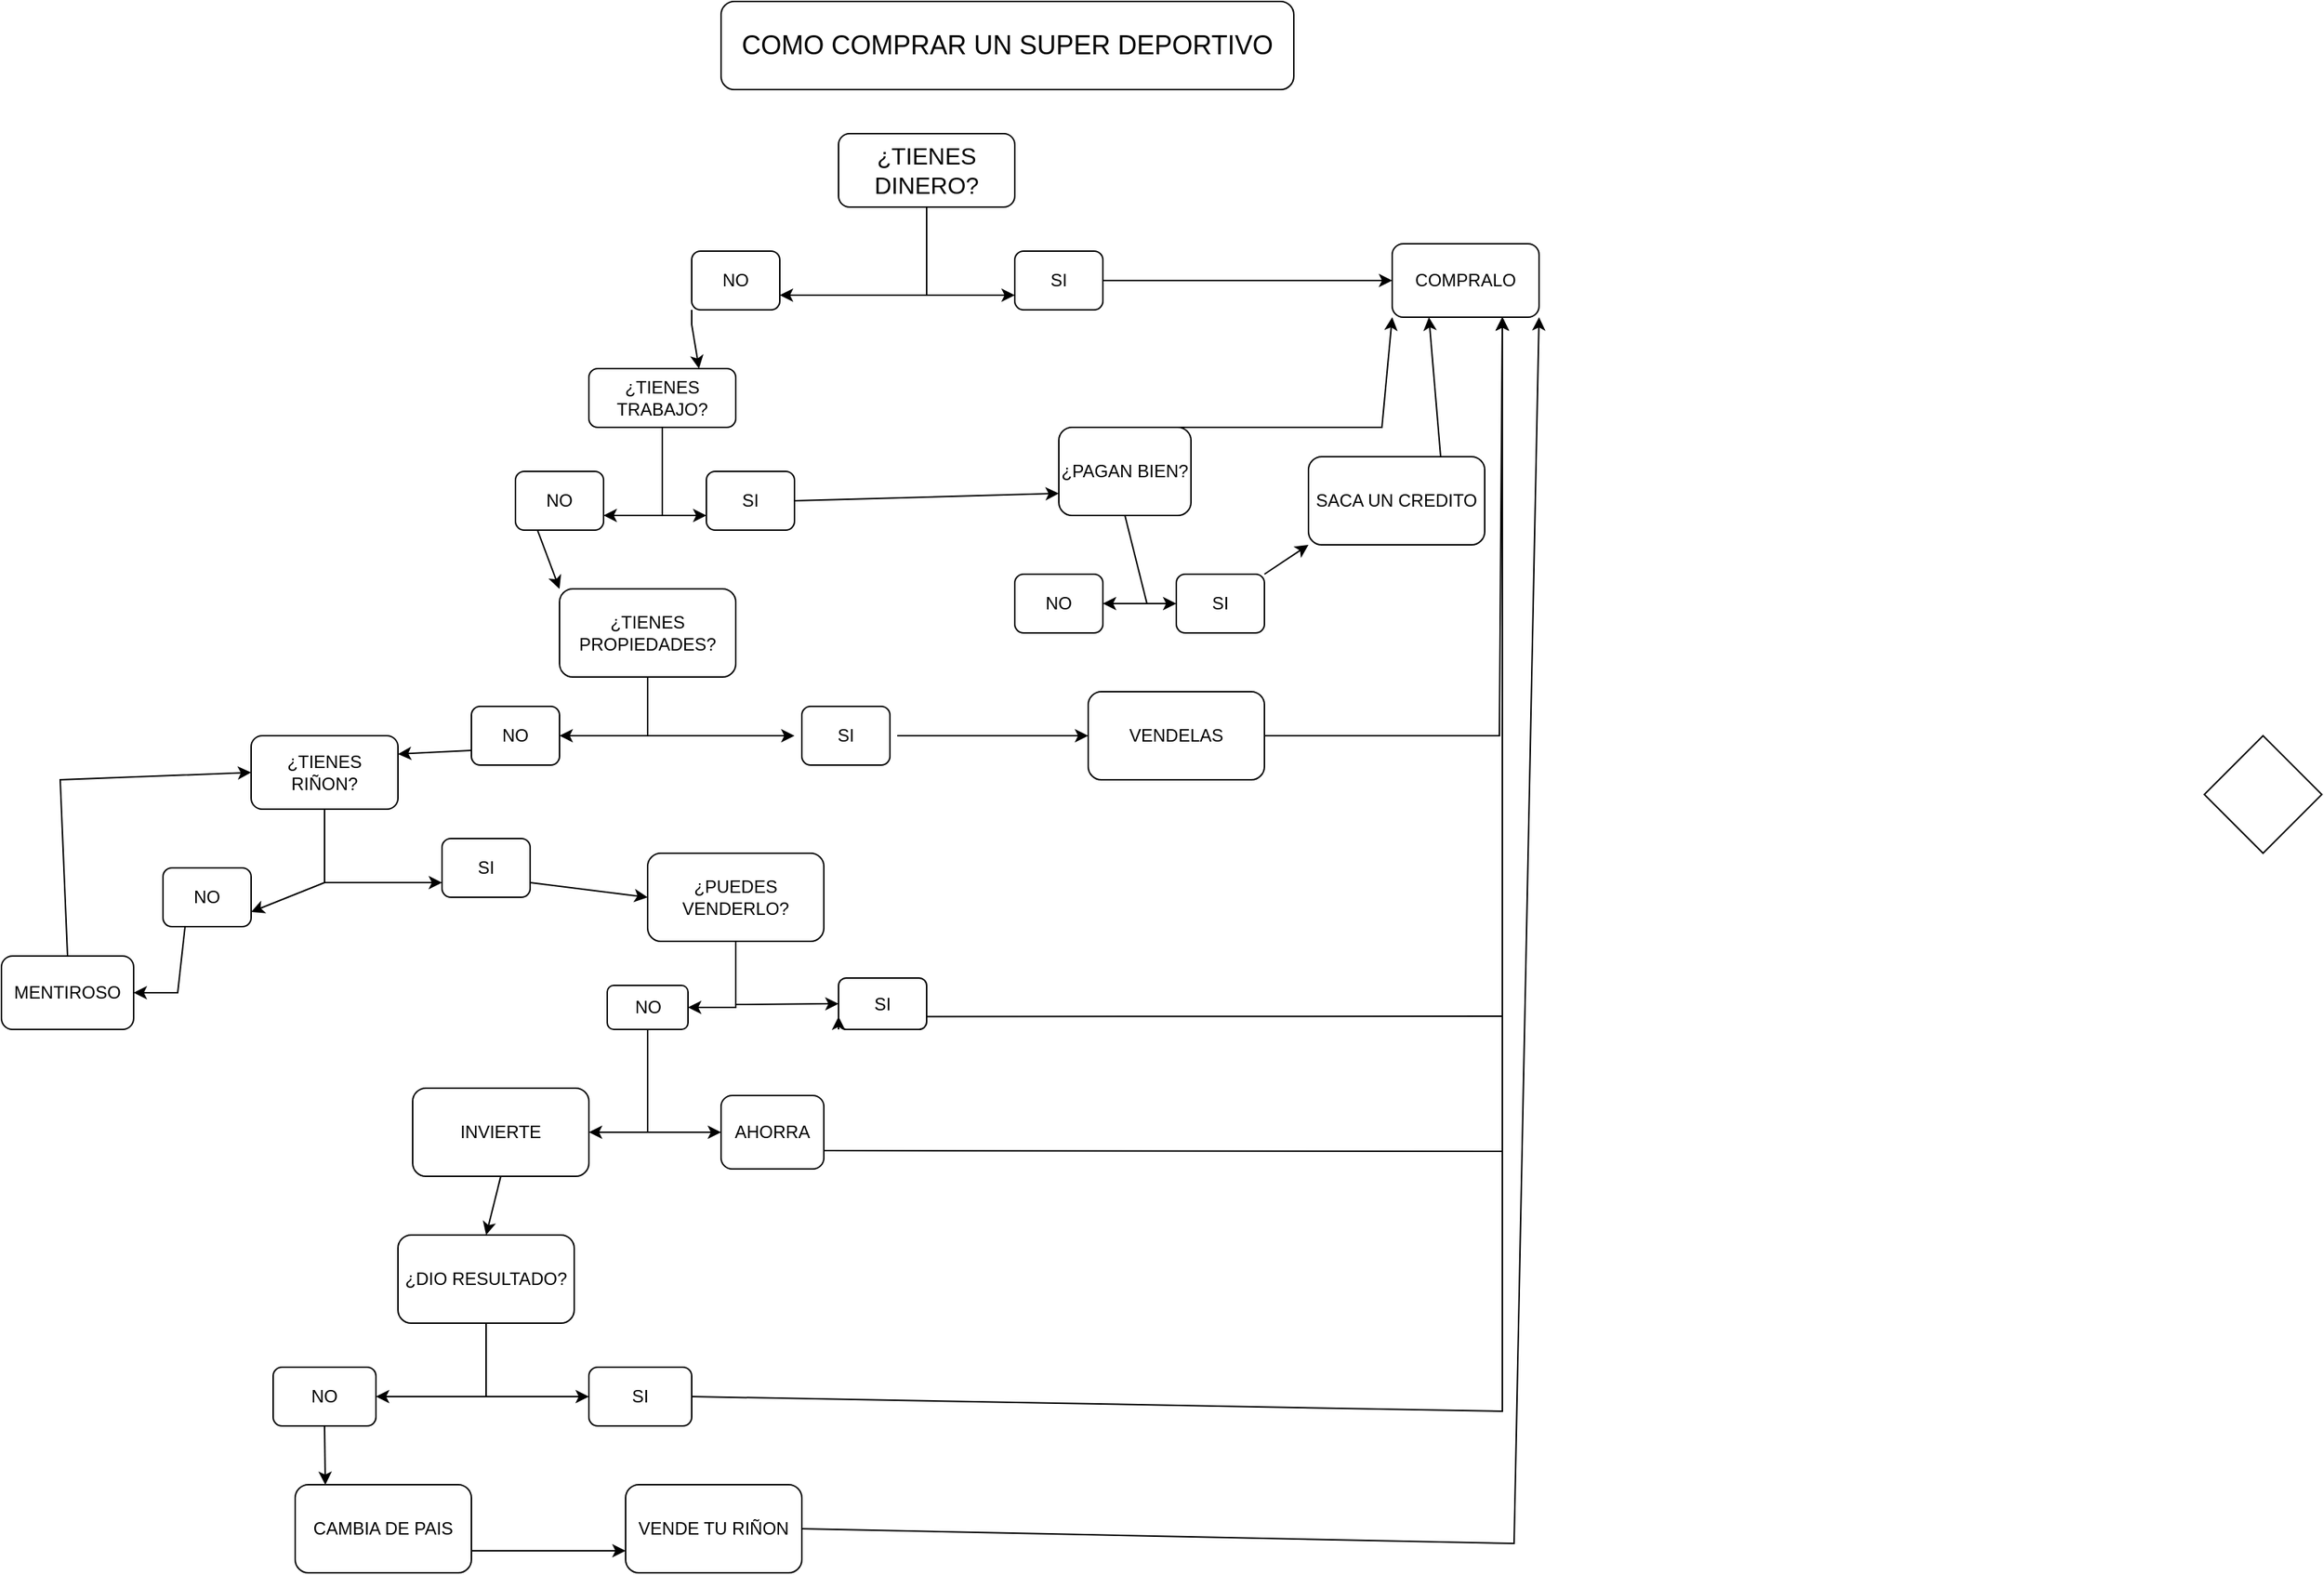 <mxfile version="24.7.17">
  <diagram name="Página-1" id="bx0lxy9evC_cpunOs-Vn">
    <mxGraphModel dx="3910" dy="2319" grid="1" gridSize="10" guides="1" tooltips="1" connect="1" arrows="1" fold="1" page="1" pageScale="1" pageWidth="827" pageHeight="1169" math="0" shadow="0">
      <root>
        <mxCell id="0" />
        <mxCell id="1" parent="0" />
        <mxCell id="TBS7EAhIqmJLn43qsNpC-21" style="edgeStyle=orthogonalEdgeStyle;rounded=0;orthogonalLoop=1;jettySize=auto;html=1;exitX=0.5;exitY=1;exitDx=0;exitDy=0;entryX=0;entryY=0.75;entryDx=0;entryDy=0;" edge="1" parent="1" source="TBS7EAhIqmJLn43qsNpC-1" target="TBS7EAhIqmJLn43qsNpC-3">
          <mxGeometry relative="1" as="geometry">
            <mxPoint x="410.368" y="120" as="targetPoint" />
            <Array as="points">
              <mxPoint x="410" y="120" />
            </Array>
          </mxGeometry>
        </mxCell>
        <mxCell id="TBS7EAhIqmJLn43qsNpC-1" value="&lt;font size=&quot;3&quot;&gt;¿TIENES DINERO?&lt;/font&gt;" style="rounded=1;whiteSpace=wrap;html=1;" vertex="1" parent="1">
          <mxGeometry x="350" y="10" width="120" height="50" as="geometry" />
        </mxCell>
        <mxCell id="TBS7EAhIqmJLn43qsNpC-2" value="NO" style="rounded=1;whiteSpace=wrap;html=1;" vertex="1" parent="1">
          <mxGeometry x="250" y="90" width="60" height="40" as="geometry" />
        </mxCell>
        <mxCell id="TBS7EAhIqmJLn43qsNpC-3" value="SI" style="rounded=1;whiteSpace=wrap;html=1;" vertex="1" parent="1">
          <mxGeometry x="470" y="90" width="60" height="40" as="geometry" />
        </mxCell>
        <mxCell id="TBS7EAhIqmJLn43qsNpC-4" value="COMPRALO" style="rounded=1;whiteSpace=wrap;html=1;" vertex="1" parent="1">
          <mxGeometry x="727" y="85" width="100" height="50" as="geometry" />
        </mxCell>
        <mxCell id="TBS7EAhIqmJLn43qsNpC-5" value="¿TIENES TRABAJO?" style="rounded=1;whiteSpace=wrap;html=1;" vertex="1" parent="1">
          <mxGeometry x="180" y="170" width="100" height="40" as="geometry" />
        </mxCell>
        <mxCell id="TBS7EAhIqmJLn43qsNpC-6" value="NO" style="rounded=1;whiteSpace=wrap;html=1;" vertex="1" parent="1">
          <mxGeometry x="130" y="240" width="60" height="40" as="geometry" />
        </mxCell>
        <mxCell id="TBS7EAhIqmJLn43qsNpC-7" value="SI" style="rounded=1;whiteSpace=wrap;html=1;" vertex="1" parent="1">
          <mxGeometry x="260" y="240" width="60" height="40" as="geometry" />
        </mxCell>
        <mxCell id="TBS7EAhIqmJLn43qsNpC-8" value="¿PAGAN BIEN?" style="rounded=1;whiteSpace=wrap;html=1;" vertex="1" parent="1">
          <mxGeometry x="500" y="210" width="90" height="60" as="geometry" />
        </mxCell>
        <mxCell id="TBS7EAhIqmJLn43qsNpC-9" value="SACA UN CREDITO" style="rounded=1;whiteSpace=wrap;html=1;" vertex="1" parent="1">
          <mxGeometry x="670" y="230" width="120" height="60" as="geometry" />
        </mxCell>
        <mxCell id="TBS7EAhIqmJLn43qsNpC-10" value="SI" style="rounded=1;whiteSpace=wrap;html=1;" vertex="1" parent="1">
          <mxGeometry x="580" y="310" width="60" height="40" as="geometry" />
        </mxCell>
        <mxCell id="TBS7EAhIqmJLn43qsNpC-11" value="NO" style="rounded=1;whiteSpace=wrap;html=1;" vertex="1" parent="1">
          <mxGeometry x="470" y="310" width="60" height="40" as="geometry" />
        </mxCell>
        <mxCell id="TBS7EAhIqmJLn43qsNpC-12" value="¿TIENES PROPIEDADES?" style="rounded=1;whiteSpace=wrap;html=1;" vertex="1" parent="1">
          <mxGeometry x="160" y="320" width="120" height="60" as="geometry" />
        </mxCell>
        <mxCell id="TBS7EAhIqmJLn43qsNpC-13" value="NO" style="rounded=1;whiteSpace=wrap;html=1;" vertex="1" parent="1">
          <mxGeometry x="100" y="400" width="60" height="40" as="geometry" />
        </mxCell>
        <mxCell id="TBS7EAhIqmJLn43qsNpC-14" value="SI" style="rounded=1;whiteSpace=wrap;html=1;" vertex="1" parent="1">
          <mxGeometry x="325" y="400" width="60" height="40" as="geometry" />
        </mxCell>
        <mxCell id="TBS7EAhIqmJLn43qsNpC-15" value="VENDELAS" style="rounded=1;whiteSpace=wrap;html=1;" vertex="1" parent="1">
          <mxGeometry x="520" y="390" width="120" height="60" as="geometry" />
        </mxCell>
        <mxCell id="TBS7EAhIqmJLn43qsNpC-16" value="¿TIENES RIÑON?" style="rounded=1;whiteSpace=wrap;html=1;" vertex="1" parent="1">
          <mxGeometry x="-50" y="420" width="100" height="50" as="geometry" />
        </mxCell>
        <mxCell id="TBS7EAhIqmJLn43qsNpC-17" value="SI" style="rounded=1;whiteSpace=wrap;html=1;" vertex="1" parent="1">
          <mxGeometry x="80" y="490" width="60" height="40" as="geometry" />
        </mxCell>
        <mxCell id="TBS7EAhIqmJLn43qsNpC-18" value="NO" style="rounded=1;whiteSpace=wrap;html=1;" vertex="1" parent="1">
          <mxGeometry x="-110" y="510" width="60" height="40" as="geometry" />
        </mxCell>
        <mxCell id="TBS7EAhIqmJLn43qsNpC-19" value="MENTIROSO" style="rounded=1;whiteSpace=wrap;html=1;" vertex="1" parent="1">
          <mxGeometry x="-220" y="570" width="90" height="50" as="geometry" />
        </mxCell>
        <mxCell id="TBS7EAhIqmJLn43qsNpC-26" value="¿PUEDES VENDERLO?" style="rounded=1;whiteSpace=wrap;html=1;" vertex="1" parent="1">
          <mxGeometry x="220" y="500" width="120" height="60" as="geometry" />
        </mxCell>
        <mxCell id="TBS7EAhIqmJLn43qsNpC-27" value="SI" style="rounded=1;whiteSpace=wrap;html=1;" vertex="1" parent="1">
          <mxGeometry x="350" y="585" width="60" height="35" as="geometry" />
        </mxCell>
        <mxCell id="TBS7EAhIqmJLn43qsNpC-28" value="NO" style="rounded=1;whiteSpace=wrap;html=1;" vertex="1" parent="1">
          <mxGeometry x="192.5" y="590" width="55" height="30" as="geometry" />
        </mxCell>
        <mxCell id="TBS7EAhIqmJLn43qsNpC-29" style="edgeStyle=orthogonalEdgeStyle;rounded=0;orthogonalLoop=1;jettySize=auto;html=1;exitX=0;exitY=1;exitDx=0;exitDy=0;entryX=0;entryY=0.75;entryDx=0;entryDy=0;" edge="1" parent="1" source="TBS7EAhIqmJLn43qsNpC-27" target="TBS7EAhIqmJLn43qsNpC-27">
          <mxGeometry relative="1" as="geometry" />
        </mxCell>
        <mxCell id="TBS7EAhIqmJLn43qsNpC-30" value="AHORRA" style="rounded=1;whiteSpace=wrap;html=1;" vertex="1" parent="1">
          <mxGeometry x="270" y="665" width="70" height="50" as="geometry" />
        </mxCell>
        <mxCell id="TBS7EAhIqmJLn43qsNpC-31" value="INVIERTE" style="rounded=1;whiteSpace=wrap;html=1;" vertex="1" parent="1">
          <mxGeometry x="60" y="660" width="120" height="60" as="geometry" />
        </mxCell>
        <mxCell id="TBS7EAhIqmJLn43qsNpC-33" value="¿DIO RESULTADO?" style="rounded=1;whiteSpace=wrap;html=1;" vertex="1" parent="1">
          <mxGeometry x="50" y="760" width="120" height="60" as="geometry" />
        </mxCell>
        <mxCell id="TBS7EAhIqmJLn43qsNpC-34" value="SI" style="rounded=1;whiteSpace=wrap;html=1;" vertex="1" parent="1">
          <mxGeometry x="180" y="850" width="70" height="40" as="geometry" />
        </mxCell>
        <mxCell id="TBS7EAhIqmJLn43qsNpC-35" value="NO" style="rounded=1;whiteSpace=wrap;html=1;" vertex="1" parent="1">
          <mxGeometry x="-35" y="850" width="70" height="40" as="geometry" />
        </mxCell>
        <mxCell id="TBS7EAhIqmJLn43qsNpC-36" value="CAMBIA DE PAIS" style="rounded=1;whiteSpace=wrap;html=1;" vertex="1" parent="1">
          <mxGeometry x="-20" y="930" width="120" height="60" as="geometry" />
        </mxCell>
        <mxCell id="TBS7EAhIqmJLn43qsNpC-37" value="VENDE TU RIÑON" style="rounded=1;whiteSpace=wrap;html=1;" vertex="1" parent="1">
          <mxGeometry x="205" y="930" width="120" height="60" as="geometry" />
        </mxCell>
        <mxCell id="TBS7EAhIqmJLn43qsNpC-40" value="" style="endArrow=classic;html=1;rounded=0;entryX=1;entryY=0.75;entryDx=0;entryDy=0;" edge="1" parent="1" target="TBS7EAhIqmJLn43qsNpC-2">
          <mxGeometry width="50" height="50" relative="1" as="geometry">
            <mxPoint x="410" y="120" as="sourcePoint" />
            <mxPoint x="470" y="240" as="targetPoint" />
          </mxGeometry>
        </mxCell>
        <mxCell id="TBS7EAhIqmJLn43qsNpC-41" value="" style="endArrow=classic;html=1;rounded=0;exitX=0.5;exitY=1;exitDx=0;exitDy=0;entryX=1;entryY=0.5;entryDx=0;entryDy=0;" edge="1" parent="1" source="TBS7EAhIqmJLn43qsNpC-12" target="TBS7EAhIqmJLn43qsNpC-13">
          <mxGeometry width="50" height="50" relative="1" as="geometry">
            <mxPoint x="420" y="290" as="sourcePoint" />
            <mxPoint x="220" y="430" as="targetPoint" />
            <Array as="points">
              <mxPoint x="220" y="420" />
            </Array>
          </mxGeometry>
        </mxCell>
        <mxCell id="TBS7EAhIqmJLn43qsNpC-42" value="" style="endArrow=classic;html=1;rounded=0;exitX=0.25;exitY=1;exitDx=0;exitDy=0;entryX=0;entryY=0;entryDx=0;entryDy=0;" edge="1" parent="1" source="TBS7EAhIqmJLn43qsNpC-6" target="TBS7EAhIqmJLn43qsNpC-12">
          <mxGeometry width="50" height="50" relative="1" as="geometry">
            <mxPoint x="420" y="290" as="sourcePoint" />
            <mxPoint x="470" y="240" as="targetPoint" />
          </mxGeometry>
        </mxCell>
        <mxCell id="TBS7EAhIqmJLn43qsNpC-43" value="" style="endArrow=classic;html=1;rounded=0;exitX=0.75;exitY=0;exitDx=0;exitDy=0;entryX=0;entryY=1;entryDx=0;entryDy=0;" edge="1" parent="1" source="TBS7EAhIqmJLn43qsNpC-8" target="TBS7EAhIqmJLn43qsNpC-4">
          <mxGeometry width="50" height="50" relative="1" as="geometry">
            <mxPoint x="420" y="290" as="sourcePoint" />
            <mxPoint x="470" y="240" as="targetPoint" />
            <Array as="points">
              <mxPoint x="720" y="210" />
            </Array>
          </mxGeometry>
        </mxCell>
        <mxCell id="TBS7EAhIqmJLn43qsNpC-44" value="" style="endArrow=classic;html=1;rounded=0;exitX=1;exitY=0.5;exitDx=0;exitDy=0;entryX=0;entryY=0.75;entryDx=0;entryDy=0;" edge="1" parent="1" source="TBS7EAhIqmJLn43qsNpC-7" target="TBS7EAhIqmJLn43qsNpC-8">
          <mxGeometry width="50" height="50" relative="1" as="geometry">
            <mxPoint x="420" y="290" as="sourcePoint" />
            <mxPoint x="470" y="240" as="targetPoint" />
          </mxGeometry>
        </mxCell>
        <mxCell id="TBS7EAhIqmJLn43qsNpC-45" value="" style="endArrow=classic;html=1;rounded=0;entryX=1;entryY=0.75;entryDx=0;entryDy=0;" edge="1" parent="1" target="TBS7EAhIqmJLn43qsNpC-6">
          <mxGeometry width="50" height="50" relative="1" as="geometry">
            <mxPoint x="230" y="270" as="sourcePoint" />
            <mxPoint x="470" y="240" as="targetPoint" />
          </mxGeometry>
        </mxCell>
        <mxCell id="TBS7EAhIqmJLn43qsNpC-46" value="" style="endArrow=classic;html=1;rounded=0;exitX=0.5;exitY=1;exitDx=0;exitDy=0;entryX=0;entryY=0.75;entryDx=0;entryDy=0;" edge="1" parent="1" source="TBS7EAhIqmJLn43qsNpC-5" target="TBS7EAhIqmJLn43qsNpC-7">
          <mxGeometry width="50" height="50" relative="1" as="geometry">
            <mxPoint x="420" y="290" as="sourcePoint" />
            <mxPoint x="470" y="240" as="targetPoint" />
            <Array as="points">
              <mxPoint x="230" y="270" />
            </Array>
          </mxGeometry>
        </mxCell>
        <mxCell id="TBS7EAhIqmJLn43qsNpC-47" value="" style="endArrow=classic;html=1;rounded=0;exitX=0;exitY=1;exitDx=0;exitDy=0;entryX=0.75;entryY=0;entryDx=0;entryDy=0;" edge="1" parent="1" source="TBS7EAhIqmJLn43qsNpC-2" target="TBS7EAhIqmJLn43qsNpC-5">
          <mxGeometry width="50" height="50" relative="1" as="geometry">
            <mxPoint x="420" y="290" as="sourcePoint" />
            <mxPoint x="470" y="240" as="targetPoint" />
            <Array as="points">
              <mxPoint x="250" y="140" />
            </Array>
          </mxGeometry>
        </mxCell>
        <mxCell id="TBS7EAhIqmJLn43qsNpC-48" value="" style="endArrow=classic;html=1;rounded=0;exitX=1;exitY=0.5;exitDx=0;exitDy=0;entryX=0;entryY=0.5;entryDx=0;entryDy=0;" edge="1" parent="1" source="TBS7EAhIqmJLn43qsNpC-3" target="TBS7EAhIqmJLn43qsNpC-4">
          <mxGeometry width="50" height="50" relative="1" as="geometry">
            <mxPoint x="420" y="290" as="sourcePoint" />
            <mxPoint x="470" y="240" as="targetPoint" />
          </mxGeometry>
        </mxCell>
        <mxCell id="TBS7EAhIqmJLn43qsNpC-49" value="" style="endArrow=classic;html=1;rounded=0;exitX=1;exitY=0.5;exitDx=0;exitDy=0;entryX=0.75;entryY=1;entryDx=0;entryDy=0;" edge="1" parent="1" source="TBS7EAhIqmJLn43qsNpC-15" target="TBS7EAhIqmJLn43qsNpC-4">
          <mxGeometry width="50" height="50" relative="1" as="geometry">
            <mxPoint x="420" y="470" as="sourcePoint" />
            <mxPoint x="470" y="420" as="targetPoint" />
            <Array as="points">
              <mxPoint x="800" y="420" />
            </Array>
          </mxGeometry>
        </mxCell>
        <mxCell id="TBS7EAhIqmJLn43qsNpC-50" value="" style="endArrow=classic;html=1;rounded=0;entryX=0;entryY=0.5;entryDx=0;entryDy=0;" edge="1" parent="1" target="TBS7EAhIqmJLn43qsNpC-15">
          <mxGeometry width="50" height="50" relative="1" as="geometry">
            <mxPoint x="390" y="420" as="sourcePoint" />
            <mxPoint x="470" y="420" as="targetPoint" />
          </mxGeometry>
        </mxCell>
        <mxCell id="TBS7EAhIqmJLn43qsNpC-51" value="" style="endArrow=classic;html=1;rounded=0;" edge="1" parent="1">
          <mxGeometry width="50" height="50" relative="1" as="geometry">
            <mxPoint x="220" y="420" as="sourcePoint" />
            <mxPoint x="320" y="420" as="targetPoint" />
          </mxGeometry>
        </mxCell>
        <mxCell id="TBS7EAhIqmJLn43qsNpC-52" value="" style="endArrow=classic;html=1;rounded=0;exitX=0.75;exitY=0;exitDx=0;exitDy=0;entryX=0.25;entryY=1;entryDx=0;entryDy=0;" edge="1" parent="1" source="TBS7EAhIqmJLn43qsNpC-9" target="TBS7EAhIqmJLn43qsNpC-4">
          <mxGeometry width="50" height="50" relative="1" as="geometry">
            <mxPoint x="420" y="470" as="sourcePoint" />
            <mxPoint x="470" y="420" as="targetPoint" />
          </mxGeometry>
        </mxCell>
        <mxCell id="TBS7EAhIqmJLn43qsNpC-53" value="" style="endArrow=classic;html=1;rounded=0;exitX=1;exitY=0;exitDx=0;exitDy=0;entryX=0;entryY=1;entryDx=0;entryDy=0;" edge="1" parent="1" source="TBS7EAhIqmJLn43qsNpC-10" target="TBS7EAhIqmJLn43qsNpC-9">
          <mxGeometry width="50" height="50" relative="1" as="geometry">
            <mxPoint x="420" y="470" as="sourcePoint" />
            <mxPoint x="470" y="420" as="targetPoint" />
          </mxGeometry>
        </mxCell>
        <mxCell id="TBS7EAhIqmJLn43qsNpC-54" value="" style="endArrow=classic;html=1;rounded=0;entryX=0;entryY=0.5;entryDx=0;entryDy=0;" edge="1" parent="1" target="TBS7EAhIqmJLn43qsNpC-10">
          <mxGeometry width="50" height="50" relative="1" as="geometry">
            <mxPoint x="560" y="330" as="sourcePoint" />
            <mxPoint x="470" y="420" as="targetPoint" />
          </mxGeometry>
        </mxCell>
        <mxCell id="TBS7EAhIqmJLn43qsNpC-55" value="" style="endArrow=classic;html=1;rounded=0;exitX=0.5;exitY=1;exitDx=0;exitDy=0;entryX=1;entryY=0.5;entryDx=0;entryDy=0;" edge="1" parent="1" source="TBS7EAhIqmJLn43qsNpC-8" target="TBS7EAhIqmJLn43qsNpC-11">
          <mxGeometry width="50" height="50" relative="1" as="geometry">
            <mxPoint x="420" y="470" as="sourcePoint" />
            <mxPoint x="470" y="420" as="targetPoint" />
            <Array as="points">
              <mxPoint x="560" y="330" />
            </Array>
          </mxGeometry>
        </mxCell>
        <mxCell id="TBS7EAhIqmJLn43qsNpC-56" value="" style="endArrow=classic;html=1;rounded=0;entryX=0;entryY=0.5;entryDx=0;entryDy=0;" edge="1" parent="1" target="TBS7EAhIqmJLn43qsNpC-30">
          <mxGeometry width="50" height="50" relative="1" as="geometry">
            <mxPoint x="220" y="690" as="sourcePoint" />
            <mxPoint x="410" y="520" as="targetPoint" />
          </mxGeometry>
        </mxCell>
        <mxCell id="TBS7EAhIqmJLn43qsNpC-57" value="" style="endArrow=classic;html=1;rounded=0;entryX=0;entryY=0.5;entryDx=0;entryDy=0;" edge="1" parent="1" target="TBS7EAhIqmJLn43qsNpC-27">
          <mxGeometry width="50" height="50" relative="1" as="geometry">
            <mxPoint x="280" y="603" as="sourcePoint" />
            <mxPoint x="410" y="520" as="targetPoint" />
          </mxGeometry>
        </mxCell>
        <mxCell id="TBS7EAhIqmJLn43qsNpC-58" value="" style="endArrow=classic;html=1;rounded=0;exitX=0.5;exitY=1;exitDx=0;exitDy=0;entryX=1;entryY=0.5;entryDx=0;entryDy=0;" edge="1" parent="1" source="TBS7EAhIqmJLn43qsNpC-26" target="TBS7EAhIqmJLn43qsNpC-28">
          <mxGeometry width="50" height="50" relative="1" as="geometry">
            <mxPoint x="360" y="570" as="sourcePoint" />
            <mxPoint x="410" y="520" as="targetPoint" />
            <Array as="points">
              <mxPoint x="280" y="605" />
            </Array>
          </mxGeometry>
        </mxCell>
        <mxCell id="TBS7EAhIqmJLn43qsNpC-59" value="" style="endArrow=classic;html=1;rounded=0;exitX=0.5;exitY=0;exitDx=0;exitDy=0;entryX=0;entryY=0.5;entryDx=0;entryDy=0;" edge="1" parent="1" source="TBS7EAhIqmJLn43qsNpC-19" target="TBS7EAhIqmJLn43qsNpC-16">
          <mxGeometry width="50" height="50" relative="1" as="geometry">
            <mxPoint x="360" y="570" as="sourcePoint" />
            <mxPoint x="410" y="520" as="targetPoint" />
            <Array as="points">
              <mxPoint x="-180" y="450" />
            </Array>
          </mxGeometry>
        </mxCell>
        <mxCell id="TBS7EAhIqmJLn43qsNpC-60" value="" style="endArrow=classic;html=1;rounded=0;exitX=0.25;exitY=1;exitDx=0;exitDy=0;entryX=1;entryY=0.5;entryDx=0;entryDy=0;" edge="1" parent="1" source="TBS7EAhIqmJLn43qsNpC-18" target="TBS7EAhIqmJLn43qsNpC-19">
          <mxGeometry width="50" height="50" relative="1" as="geometry">
            <mxPoint x="360" y="570" as="sourcePoint" />
            <mxPoint x="-220" y="595" as="targetPoint" />
            <Array as="points">
              <mxPoint x="-100" y="595" />
            </Array>
          </mxGeometry>
        </mxCell>
        <mxCell id="TBS7EAhIqmJLn43qsNpC-61" value="" style="endArrow=classic;html=1;rounded=0;exitX=1;exitY=0.75;exitDx=0;exitDy=0;entryX=0;entryY=0.5;entryDx=0;entryDy=0;" edge="1" parent="1" source="TBS7EAhIqmJLn43qsNpC-17" target="TBS7EAhIqmJLn43qsNpC-26">
          <mxGeometry width="50" height="50" relative="1" as="geometry">
            <mxPoint x="360" y="570" as="sourcePoint" />
            <mxPoint x="410" y="520" as="targetPoint" />
          </mxGeometry>
        </mxCell>
        <mxCell id="TBS7EAhIqmJLn43qsNpC-62" value="" style="endArrow=classic;html=1;rounded=0;" edge="1" parent="1">
          <mxGeometry width="50" height="50" relative="1" as="geometry">
            <mxPoint y="520" as="sourcePoint" />
            <mxPoint x="80" y="520" as="targetPoint" />
          </mxGeometry>
        </mxCell>
        <mxCell id="TBS7EAhIqmJLn43qsNpC-63" value="" style="endArrow=classic;html=1;rounded=0;exitX=0.5;exitY=1;exitDx=0;exitDy=0;entryX=1;entryY=0.75;entryDx=0;entryDy=0;" edge="1" parent="1" source="TBS7EAhIqmJLn43qsNpC-16" target="TBS7EAhIqmJLn43qsNpC-18">
          <mxGeometry width="50" height="50" relative="1" as="geometry">
            <mxPoint x="360" y="570" as="sourcePoint" />
            <mxPoint x="410" y="520" as="targetPoint" />
            <Array as="points">
              <mxPoint y="520" />
            </Array>
          </mxGeometry>
        </mxCell>
        <mxCell id="TBS7EAhIqmJLn43qsNpC-64" value="" style="endArrow=classic;html=1;rounded=0;exitX=0.5;exitY=1;exitDx=0;exitDy=0;entryX=1;entryY=0.5;entryDx=0;entryDy=0;" edge="1" parent="1" source="TBS7EAhIqmJLn43qsNpC-28" target="TBS7EAhIqmJLn43qsNpC-31">
          <mxGeometry width="50" height="50" relative="1" as="geometry">
            <mxPoint x="370" y="480" as="sourcePoint" />
            <mxPoint x="410" y="510" as="targetPoint" />
            <Array as="points">
              <mxPoint x="220" y="690" />
            </Array>
          </mxGeometry>
        </mxCell>
        <mxCell id="TBS7EAhIqmJLn43qsNpC-65" value="" style="endArrow=classic;html=1;rounded=0;exitX=0;exitY=0.75;exitDx=0;exitDy=0;entryX=1;entryY=0.25;entryDx=0;entryDy=0;" edge="1" parent="1" source="TBS7EAhIqmJLn43qsNpC-13" target="TBS7EAhIqmJLn43qsNpC-16">
          <mxGeometry width="50" height="50" relative="1" as="geometry">
            <mxPoint x="360" y="570" as="sourcePoint" />
            <mxPoint x="410" y="520" as="targetPoint" />
          </mxGeometry>
        </mxCell>
        <mxCell id="TBS7EAhIqmJLn43qsNpC-66" value="" style="endArrow=classic;html=1;rounded=0;exitX=1;exitY=0.75;exitDx=0;exitDy=0;entryX=0.75;entryY=1;entryDx=0;entryDy=0;" edge="1" parent="1" source="TBS7EAhIqmJLn43qsNpC-27" target="TBS7EAhIqmJLn43qsNpC-4">
          <mxGeometry width="50" height="50" relative="1" as="geometry">
            <mxPoint x="340" y="780" as="sourcePoint" />
            <mxPoint x="390" y="730" as="targetPoint" />
            <Array as="points">
              <mxPoint x="802" y="611" />
            </Array>
          </mxGeometry>
        </mxCell>
        <mxCell id="TBS7EAhIqmJLn43qsNpC-67" value="" style="endArrow=classic;html=1;rounded=0;exitX=1;exitY=0.75;exitDx=0;exitDy=0;entryX=0.75;entryY=1;entryDx=0;entryDy=0;" edge="1" parent="1" source="TBS7EAhIqmJLn43qsNpC-30" target="TBS7EAhIqmJLn43qsNpC-4">
          <mxGeometry width="50" height="50" relative="1" as="geometry">
            <mxPoint x="340" y="780" as="sourcePoint" />
            <mxPoint x="390" y="730" as="targetPoint" />
            <Array as="points">
              <mxPoint x="802" y="703" />
            </Array>
          </mxGeometry>
        </mxCell>
        <mxCell id="TBS7EAhIqmJLn43qsNpC-68" value="" style="endArrow=classic;html=1;rounded=0;exitX=1;exitY=0.5;exitDx=0;exitDy=0;entryX=0.75;entryY=1;entryDx=0;entryDy=0;" edge="1" parent="1" source="TBS7EAhIqmJLn43qsNpC-34" target="TBS7EAhIqmJLn43qsNpC-4">
          <mxGeometry width="50" height="50" relative="1" as="geometry">
            <mxPoint x="340" y="780" as="sourcePoint" />
            <mxPoint x="390" y="730" as="targetPoint" />
            <Array as="points">
              <mxPoint x="802" y="880" />
            </Array>
          </mxGeometry>
        </mxCell>
        <mxCell id="TBS7EAhIqmJLn43qsNpC-69" value="" style="endArrow=classic;html=1;rounded=0;exitX=1;exitY=0.5;exitDx=0;exitDy=0;entryX=1;entryY=1;entryDx=0;entryDy=0;" edge="1" parent="1" source="TBS7EAhIqmJLn43qsNpC-37" target="TBS7EAhIqmJLn43qsNpC-4">
          <mxGeometry width="50" height="50" relative="1" as="geometry">
            <mxPoint x="340" y="780" as="sourcePoint" />
            <mxPoint x="390" y="730" as="targetPoint" />
            <Array as="points">
              <mxPoint x="810" y="970" />
            </Array>
          </mxGeometry>
        </mxCell>
        <mxCell id="TBS7EAhIqmJLn43qsNpC-70" value="" style="endArrow=classic;html=1;rounded=0;exitX=1;exitY=0.75;exitDx=0;exitDy=0;entryX=0;entryY=0.75;entryDx=0;entryDy=0;" edge="1" parent="1" source="TBS7EAhIqmJLn43qsNpC-36" target="TBS7EAhIqmJLn43qsNpC-37">
          <mxGeometry width="50" height="50" relative="1" as="geometry">
            <mxPoint x="340" y="780" as="sourcePoint" />
            <mxPoint x="390" y="730" as="targetPoint" />
          </mxGeometry>
        </mxCell>
        <mxCell id="TBS7EAhIqmJLn43qsNpC-71" value="" style="endArrow=classic;html=1;rounded=0;exitX=0.5;exitY=1;exitDx=0;exitDy=0;entryX=0.171;entryY=0.002;entryDx=0;entryDy=0;entryPerimeter=0;" edge="1" parent="1" source="TBS7EAhIqmJLn43qsNpC-35" target="TBS7EAhIqmJLn43qsNpC-36">
          <mxGeometry width="50" height="50" relative="1" as="geometry">
            <mxPoint x="340" y="780" as="sourcePoint" />
            <mxPoint x="390" y="730" as="targetPoint" />
          </mxGeometry>
        </mxCell>
        <mxCell id="TBS7EAhIqmJLn43qsNpC-72" value="" style="endArrow=classic;html=1;rounded=0;entryX=0;entryY=0.5;entryDx=0;entryDy=0;" edge="1" parent="1" target="TBS7EAhIqmJLn43qsNpC-34">
          <mxGeometry width="50" height="50" relative="1" as="geometry">
            <mxPoint x="110" y="870" as="sourcePoint" />
            <mxPoint x="390" y="730" as="targetPoint" />
          </mxGeometry>
        </mxCell>
        <mxCell id="TBS7EAhIqmJLn43qsNpC-73" value="" style="endArrow=classic;html=1;rounded=0;exitX=0.5;exitY=1;exitDx=0;exitDy=0;entryX=1;entryY=0.5;entryDx=0;entryDy=0;" edge="1" parent="1" source="TBS7EAhIqmJLn43qsNpC-33" target="TBS7EAhIqmJLn43qsNpC-35">
          <mxGeometry width="50" height="50" relative="1" as="geometry">
            <mxPoint x="340" y="780" as="sourcePoint" />
            <mxPoint x="390" y="730" as="targetPoint" />
            <Array as="points">
              <mxPoint x="110" y="870" />
            </Array>
          </mxGeometry>
        </mxCell>
        <mxCell id="TBS7EAhIqmJLn43qsNpC-74" value="" style="endArrow=classic;html=1;rounded=0;exitX=0.5;exitY=1;exitDx=0;exitDy=0;entryX=0.5;entryY=0;entryDx=0;entryDy=0;" edge="1" parent="1" source="TBS7EAhIqmJLn43qsNpC-31" target="TBS7EAhIqmJLn43qsNpC-33">
          <mxGeometry width="50" height="50" relative="1" as="geometry">
            <mxPoint x="340" y="780" as="sourcePoint" />
            <mxPoint x="390" y="730" as="targetPoint" />
          </mxGeometry>
        </mxCell>
        <mxCell id="TBS7EAhIqmJLn43qsNpC-75" value="&lt;font style=&quot;font-size: 18px;&quot;&gt;COMO COMPRAR UN SUPER DEPORTIVO&lt;/font&gt;" style="rounded=1;whiteSpace=wrap;html=1;" vertex="1" parent="1">
          <mxGeometry x="270" y="-80" width="390" height="60" as="geometry" />
        </mxCell>
        <mxCell id="TBS7EAhIqmJLn43qsNpC-76" value="" style="rhombus;whiteSpace=wrap;html=1;" vertex="1" parent="1">
          <mxGeometry x="1280" y="420" width="80" height="80" as="geometry" />
        </mxCell>
      </root>
    </mxGraphModel>
  </diagram>
</mxfile>
